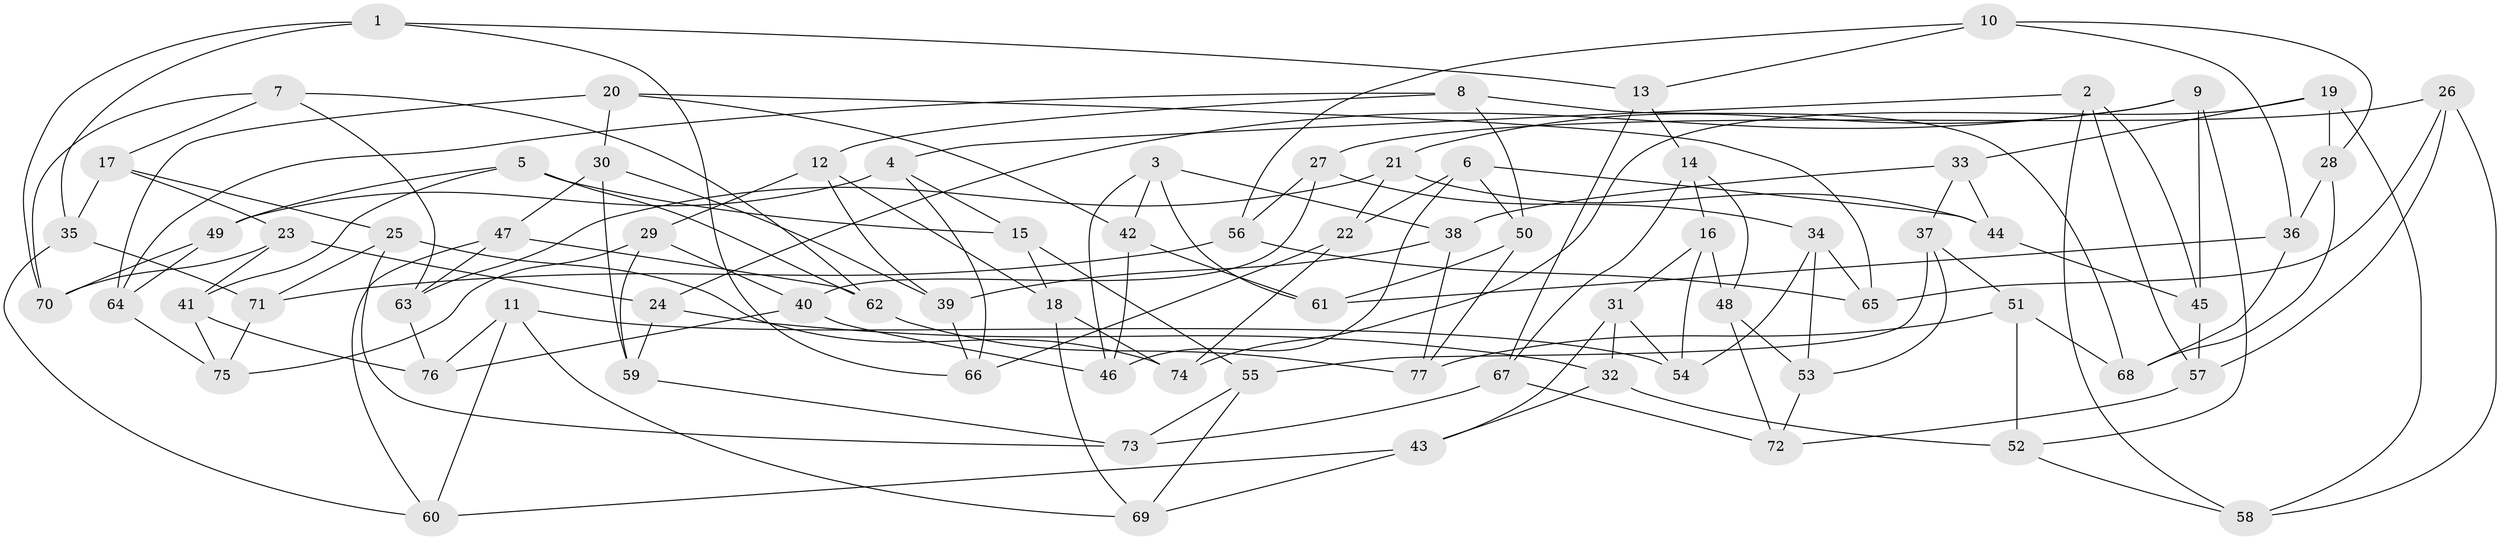 // Generated by graph-tools (version 1.1) at 2025/26/03/09/25 03:26:59]
// undirected, 77 vertices, 154 edges
graph export_dot {
graph [start="1"]
  node [color=gray90,style=filled];
  1;
  2;
  3;
  4;
  5;
  6;
  7;
  8;
  9;
  10;
  11;
  12;
  13;
  14;
  15;
  16;
  17;
  18;
  19;
  20;
  21;
  22;
  23;
  24;
  25;
  26;
  27;
  28;
  29;
  30;
  31;
  32;
  33;
  34;
  35;
  36;
  37;
  38;
  39;
  40;
  41;
  42;
  43;
  44;
  45;
  46;
  47;
  48;
  49;
  50;
  51;
  52;
  53;
  54;
  55;
  56;
  57;
  58;
  59;
  60;
  61;
  62;
  63;
  64;
  65;
  66;
  67;
  68;
  69;
  70;
  71;
  72;
  73;
  74;
  75;
  76;
  77;
  1 -- 35;
  1 -- 66;
  1 -- 70;
  1 -- 13;
  2 -- 58;
  2 -- 4;
  2 -- 45;
  2 -- 57;
  3 -- 42;
  3 -- 38;
  3 -- 61;
  3 -- 46;
  4 -- 66;
  4 -- 49;
  4 -- 15;
  5 -- 41;
  5 -- 15;
  5 -- 62;
  5 -- 49;
  6 -- 22;
  6 -- 44;
  6 -- 46;
  6 -- 50;
  7 -- 62;
  7 -- 17;
  7 -- 70;
  7 -- 63;
  8 -- 50;
  8 -- 12;
  8 -- 64;
  8 -- 68;
  9 -- 45;
  9 -- 24;
  9 -- 21;
  9 -- 52;
  10 -- 36;
  10 -- 56;
  10 -- 28;
  10 -- 13;
  11 -- 54;
  11 -- 69;
  11 -- 60;
  11 -- 76;
  12 -- 39;
  12 -- 18;
  12 -- 29;
  13 -- 67;
  13 -- 14;
  14 -- 16;
  14 -- 48;
  14 -- 67;
  15 -- 18;
  15 -- 55;
  16 -- 54;
  16 -- 31;
  16 -- 48;
  17 -- 35;
  17 -- 25;
  17 -- 23;
  18 -- 69;
  18 -- 74;
  19 -- 28;
  19 -- 74;
  19 -- 58;
  19 -- 33;
  20 -- 30;
  20 -- 64;
  20 -- 42;
  20 -- 65;
  21 -- 22;
  21 -- 44;
  21 -- 63;
  22 -- 66;
  22 -- 74;
  23 -- 70;
  23 -- 41;
  23 -- 24;
  24 -- 59;
  24 -- 32;
  25 -- 74;
  25 -- 73;
  25 -- 71;
  26 -- 27;
  26 -- 58;
  26 -- 65;
  26 -- 57;
  27 -- 34;
  27 -- 56;
  27 -- 40;
  28 -- 36;
  28 -- 68;
  29 -- 40;
  29 -- 59;
  29 -- 75;
  30 -- 59;
  30 -- 47;
  30 -- 39;
  31 -- 43;
  31 -- 32;
  31 -- 54;
  32 -- 43;
  32 -- 52;
  33 -- 37;
  33 -- 38;
  33 -- 44;
  34 -- 53;
  34 -- 54;
  34 -- 65;
  35 -- 60;
  35 -- 71;
  36 -- 68;
  36 -- 61;
  37 -- 55;
  37 -- 53;
  37 -- 51;
  38 -- 39;
  38 -- 77;
  39 -- 66;
  40 -- 76;
  40 -- 46;
  41 -- 76;
  41 -- 75;
  42 -- 61;
  42 -- 46;
  43 -- 69;
  43 -- 60;
  44 -- 45;
  45 -- 57;
  47 -- 62;
  47 -- 60;
  47 -- 63;
  48 -- 53;
  48 -- 72;
  49 -- 70;
  49 -- 64;
  50 -- 77;
  50 -- 61;
  51 -- 68;
  51 -- 52;
  51 -- 77;
  52 -- 58;
  53 -- 72;
  55 -- 69;
  55 -- 73;
  56 -- 71;
  56 -- 65;
  57 -- 72;
  59 -- 73;
  62 -- 77;
  63 -- 76;
  64 -- 75;
  67 -- 73;
  67 -- 72;
  71 -- 75;
}
